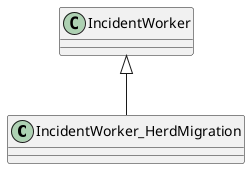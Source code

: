 @startuml
class IncidentWorker_HerdMigration {
}
IncidentWorker <|-- IncidentWorker_HerdMigration
@enduml
